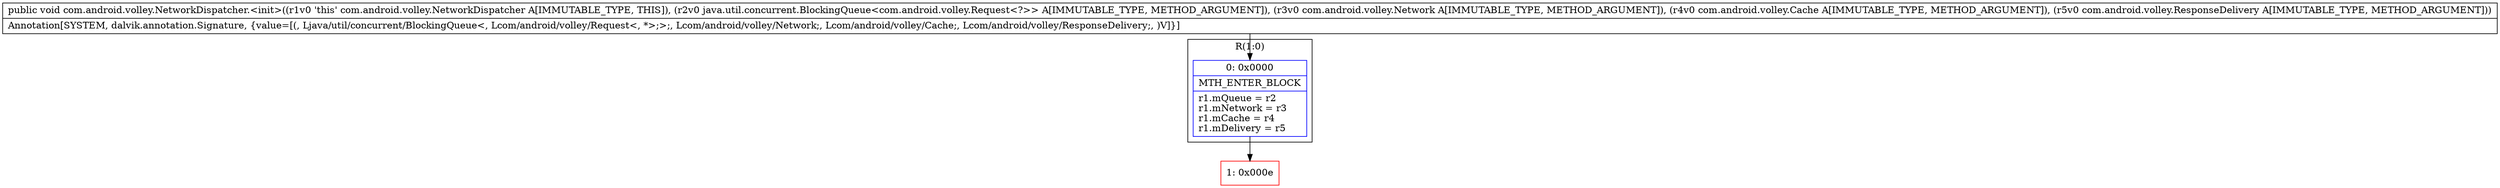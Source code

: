 digraph "CFG forcom.android.volley.NetworkDispatcher.\<init\>(Ljava\/util\/concurrent\/BlockingQueue;Lcom\/android\/volley\/Network;Lcom\/android\/volley\/Cache;Lcom\/android\/volley\/ResponseDelivery;)V" {
subgraph cluster_Region_1107532678 {
label = "R(1:0)";
node [shape=record,color=blue];
Node_0 [shape=record,label="{0\:\ 0x0000|MTH_ENTER_BLOCK\l|r1.mQueue = r2\lr1.mNetwork = r3\lr1.mCache = r4\lr1.mDelivery = r5\l}"];
}
Node_1 [shape=record,color=red,label="{1\:\ 0x000e}"];
MethodNode[shape=record,label="{public void com.android.volley.NetworkDispatcher.\<init\>((r1v0 'this' com.android.volley.NetworkDispatcher A[IMMUTABLE_TYPE, THIS]), (r2v0 java.util.concurrent.BlockingQueue\<com.android.volley.Request\<?\>\> A[IMMUTABLE_TYPE, METHOD_ARGUMENT]), (r3v0 com.android.volley.Network A[IMMUTABLE_TYPE, METHOD_ARGUMENT]), (r4v0 com.android.volley.Cache A[IMMUTABLE_TYPE, METHOD_ARGUMENT]), (r5v0 com.android.volley.ResponseDelivery A[IMMUTABLE_TYPE, METHOD_ARGUMENT]))  | Annotation[SYSTEM, dalvik.annotation.Signature, \{value=[(, Ljava\/util\/concurrent\/BlockingQueue\<, Lcom\/android\/volley\/Request\<, *\>;\>;, Lcom\/android\/volley\/Network;, Lcom\/android\/volley\/Cache;, Lcom\/android\/volley\/ResponseDelivery;, )V]\}]\l}"];
MethodNode -> Node_0;
Node_0 -> Node_1;
}

